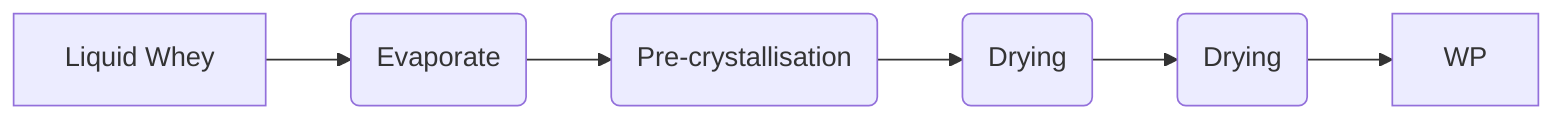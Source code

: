 flowchart LR

A[|borders:n|Liquid Whey] --> B(Evaporate)

B --> C(Pre-crystallisation)

C --> D(Drying)

D --> E(Drying)

E --> F[|borders:n|WP]